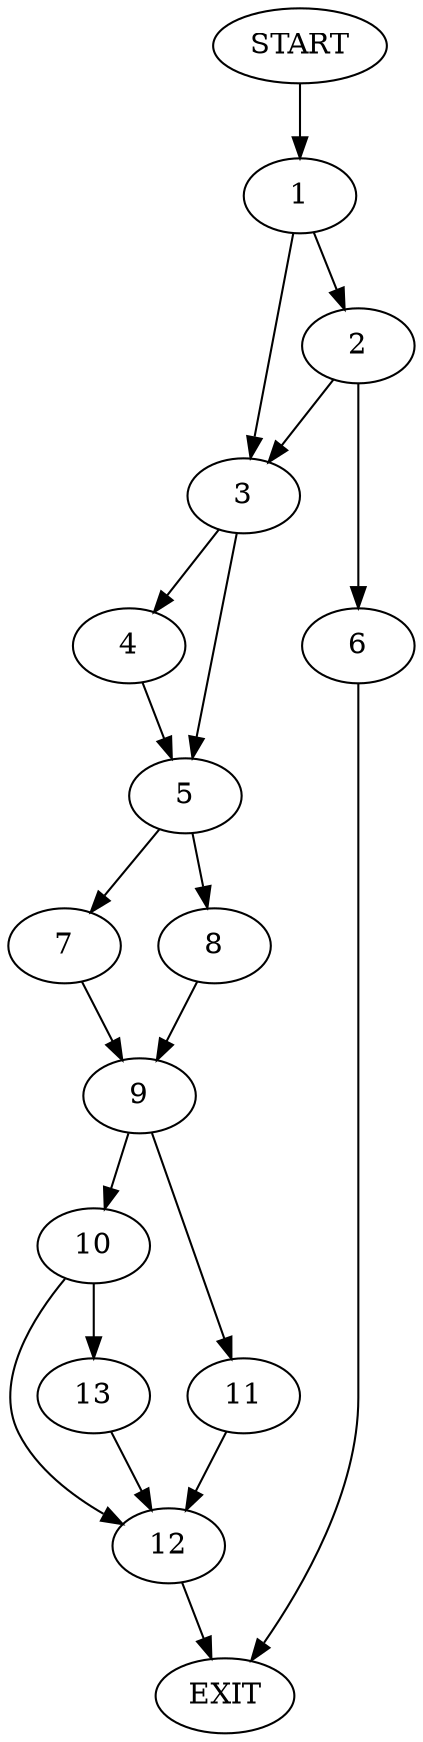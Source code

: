 digraph {
0 [label="START"]
14 [label="EXIT"]
0 -> 1
1 -> 2
1 -> 3
3 -> 4
3 -> 5
2 -> 6
2 -> 3
6 -> 14
4 -> 5
5 -> 7
5 -> 8
8 -> 9
7 -> 9
9 -> 10
9 -> 11
10 -> 12
10 -> 13
11 -> 12
12 -> 14
13 -> 12
}
